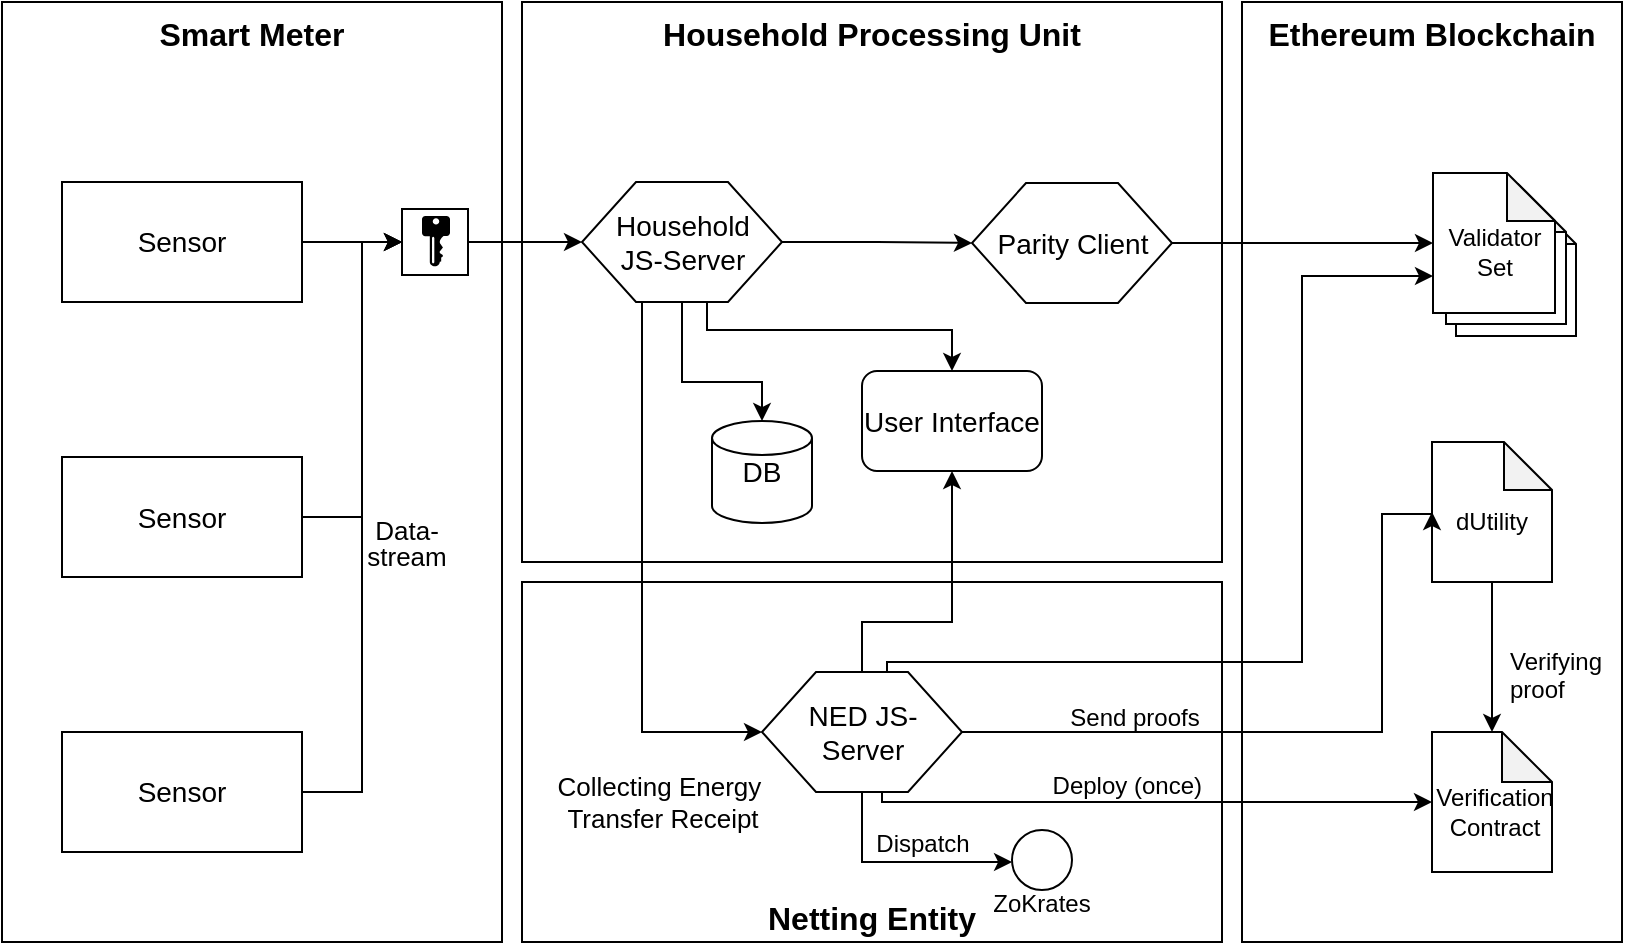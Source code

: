 <mxfile type="device" version="10.8.0"><diagram id="kvse5FUQjdF2ev0zZLCD" name="Page-1"><mxGraphModel grid="1" shadow="0" math="0" pageHeight="1169" pageWidth="827" pageScale="1" page="1" fold="1" arrows="1" connect="1" tooltips="1" guides="1" gridSize="10" dy="528" dx="842"><root><mxCell id="0" /><mxCell id="1" parent="0" /><mxCell id="sTisbkQ_U9Gc_DSeqTq8-1" value="&lt;font style=&quot;font-size: 16px&quot;&gt;&lt;b&gt;Netting Entity&lt;/b&gt;&lt;/font&gt;" parent="1" vertex="1" style="rounded=0;whiteSpace=wrap;html=1;fillColor=none;verticalAlign=bottom;"><mxGeometry as="geometry" height="180" width="350" y="350" x="270" /></mxCell><mxCell id="waGhZdvFxGytdDy7wrr2-37" value="Ethereum Blockchain" parent="1" vertex="1" style="rounded=0;whiteSpace=wrap;html=1;shadow=0;glass=0;comic=0;labelBackgroundColor=none;strokeColor=#000000;strokeWidth=1;fillColor=none;fontSize=16;verticalAlign=top;fontStyle=1"><mxGeometry as="geometry" height="470" width="190" y="60" x="630" /></mxCell><mxCell id="Pp_2tb88-1F7245_HeFr-9" value="" parent="1" vertex="1" style="shape=note;html=1;backgroundOutline=1;darkOpacity=0.05;whiteSpace=wrap;rotation=0;labelPosition=center;verticalLabelPosition=middle;align=center;verticalAlign=middle;spacingTop=9;size=24;"><mxGeometry as="geometry" height="70" width="60" y="157" x="737" /></mxCell><mxCell id="Pp_2tb88-1F7245_HeFr-11" value="" parent="1" vertex="1" style="shape=note;html=1;backgroundOutline=1;darkOpacity=0.05;whiteSpace=wrap;rotation=0;labelPosition=center;verticalLabelPosition=middle;align=center;verticalAlign=middle;spacingTop=9;size=24;"><mxGeometry as="geometry" height="70" width="60" y="151" x="732" /></mxCell><mxCell id="waGhZdvFxGytdDy7wrr2-35" value="Smart Meter" parent="1" vertex="1" style="rounded=0;whiteSpace=wrap;html=1;labelBackgroundColor=none;strokeWidth=1;fillColor=none;fontSize=16;verticalAlign=top;fontStyle=1"><mxGeometry as="geometry" height="470" width="250" y="60" x="10" /></mxCell><mxCell id="waGhZdvFxGytdDy7wrr2-6" value="" parent="1" style="edgeStyle=orthogonalEdgeStyle;rounded=0;orthogonalLoop=1;jettySize=auto;html=1;labelPosition=center;verticalLabelPosition=top;align=center;verticalAlign=bottom;spacingTop=0;endArrow=classic;endFill=1;fontSize=12;entryX=0;entryY=0.5;entryDx=0;entryDy=0;" edge="1" target="Pp_2tb88-1F7245_HeFr-13" source="waGhZdvFxGytdDy7wrr2-4"><mxGeometry as="geometry" relative="1"><mxPoint as="targetPoint" y="130" x="270" /></mxGeometry></mxCell><mxCell id="waGhZdvFxGytdDy7wrr2-32" value="&lt;p style=&quot;line-height: 100% ; font-size: 13px&quot;&gt;Data-&lt;br&gt;stream&lt;/p&gt;" parent="waGhZdvFxGytdDy7wrr2-6" vertex="1" style="text;html=1;resizable=0;points=[];align=center;verticalAlign=middle;labelBackgroundColor=none;fontSize=13;spacingLeft=3;" connectable="0"><mxGeometry as="geometry" y="1" x="-0.286" relative="1"><mxPoint as="offset" y="151" x="32.5" /></mxGeometry></mxCell><mxCell id="waGhZdvFxGytdDy7wrr2-4" value="Sensor" parent="1" vertex="1" style="rounded=0;whiteSpace=wrap;html=1;fontSize=14;"><mxGeometry as="geometry" height="60" width="120" y="150" x="40" /></mxCell><mxCell id="waGhZdvFxGytdDy7wrr2-10" value="Household Processing Unit" parent="1" vertex="1" style="rounded=0;whiteSpace=wrap;html=1;verticalAlign=top;fillColor=none;strokeWidth=1;strokeColor=#000000;perimeterSpacing=0;glass=0;shadow=0;comic=0;fontSize=16;fontStyle=1"><mxGeometry as="geometry" height="280" width="350" y="60" x="270" /></mxCell><mxCell id="waGhZdvFxGytdDy7wrr2-29" parent="1" style="edgeStyle=orthogonalEdgeStyle;rounded=0;orthogonalLoop=1;jettySize=auto;html=1;fontSize=12;entryX=0;entryY=0.5;entryDx=0;entryDy=0;entryPerimeter=0;" edge="1" target="Pp_2tb88-1F7245_HeFr-10" source="waGhZdvFxGytdDy7wrr2-14"><mxGeometry as="geometry" relative="1"><Array as="points"><mxPoint y="180" x="640" /><mxPoint y="180" x="640" /></Array></mxGeometry></mxCell><mxCell id="waGhZdvFxGytdDy7wrr2-21" parent="1" style="edgeStyle=orthogonalEdgeStyle;rounded=0;orthogonalLoop=1;jettySize=auto;html=1;entryX=0.5;entryY=0;entryDx=0;entryDy=0;entryPerimeter=0;fontSize=12;" edge="1" target="waGhZdvFxGytdDy7wrr2-19" source="waGhZdvFxGytdDy7wrr2-15"><mxGeometry as="geometry" relative="1"><Array as="points"><mxPoint y="250" x="350" /><mxPoint y="250" x="390" /></Array></mxGeometry></mxCell><mxCell id="sTisbkQ_U9Gc_DSeqTq8-24" parent="1" style="edgeStyle=orthogonalEdgeStyle;rounded=0;orthogonalLoop=1;jettySize=auto;html=1;exitX=0.625;exitY=1;exitDx=0;exitDy=0;entryX=0.5;entryY=0;entryDx=0;entryDy=0;labelBackgroundColor=none;" edge="1" target="waGhZdvFxGytdDy7wrr2-22" source="waGhZdvFxGytdDy7wrr2-15"><mxGeometry as="geometry" relative="1"><Array as="points"><mxPoint y="224" x="363" /><mxPoint y="224" x="485" /></Array></mxGeometry></mxCell><mxCell id="sTisbkQ_U9Gc_DSeqTq8-25" parent="1" style="edgeStyle=orthogonalEdgeStyle;rounded=0;orthogonalLoop=1;jettySize=auto;html=1;exitX=1;exitY=0.5;exitDx=0;exitDy=0;labelBackgroundColor=none;" edge="1" target="waGhZdvFxGytdDy7wrr2-14" source="waGhZdvFxGytdDy7wrr2-15"><mxGeometry as="geometry" relative="1" /></mxCell><mxCell id="waGhZdvFxGytdDy7wrr2-15" value="Household&lt;br style=&quot;font-size: 14px;&quot;&gt;JS-Server" parent="1" vertex="1" style="verticalLabelPosition=middle;verticalAlign=middle;strokeWidth=1;shape=hexagon;perimeter=hexagonPerimeter2;arcSize=6;size=0.27;labelPosition=center;align=center;html=1;fontSize=14;"><mxGeometry as="geometry" height="60" width="100" y="150" x="300" /></mxCell><mxCell id="waGhZdvFxGytdDy7wrr2-23" parent="1" style="edgeStyle=orthogonalEdgeStyle;rounded=0;orthogonalLoop=1;jettySize=auto;html=1;fontSize=12;entryX=0.5;entryY=1;entryDx=0;entryDy=0;exitX=0.5;exitY=0;exitDx=0;exitDy=0;" edge="1" target="waGhZdvFxGytdDy7wrr2-22" source="sTisbkQ_U9Gc_DSeqTq8-4"><mxGeometry as="geometry" relative="1"><Array as="points"><mxPoint y="370" x="440" /><mxPoint y="370" x="485" /></Array></mxGeometry></mxCell><mxCell id="waGhZdvFxGytdDy7wrr2-19" value="DB" parent="1" vertex="1" style="strokeWidth=1;html=1;shape=mxgraph.flowchart.database;whiteSpace=wrap;fillColor=#FFFFFF;fontSize=14;"><mxGeometry as="geometry" height="51" width="50" y="269.5" x="365" /></mxCell><mxCell id="waGhZdvFxGytdDy7wrr2-22" value="User Interface" parent="1" vertex="1" style="rounded=1;whiteSpace=wrap;html=1;strokeWidth=1;fillColor=#FFFFFF;fontSize=14;"><mxGeometry as="geometry" height="50" width="90" y="244.5" x="440" /></mxCell><mxCell id="hDr_GjlrVFKO46BJg51o-4" parent="1" style="edgeStyle=orthogonalEdgeStyle;rounded=0;orthogonalLoop=1;jettySize=auto;html=1;exitX=1;exitY=0.5;exitDx=0;exitDy=0;entryX=0;entryY=0.5;entryDx=0;entryDy=0;fontSize=12;" edge="1" target="Pp_2tb88-1F7245_HeFr-13" source="hDr_GjlrVFKO46BJg51o-2"><mxGeometry as="geometry" relative="1"><Array as="points"><mxPoint y="318" x="190" /><mxPoint y="180" x="190" /></Array></mxGeometry></mxCell><mxCell id="hDr_GjlrVFKO46BJg51o-2" value="Sensor" parent="1" vertex="1" style="rounded=0;whiteSpace=wrap;html=1;fontSize=14;"><mxGeometry as="geometry" height="60" width="120" y="287.5" x="40" /></mxCell><mxCell id="hDr_GjlrVFKO46BJg51o-5" parent="1" style="edgeStyle=orthogonalEdgeStyle;rounded=0;orthogonalLoop=1;jettySize=auto;html=1;exitX=1;exitY=0.5;exitDx=0;exitDy=0;entryX=0;entryY=0.5;entryDx=0;entryDy=0;fontSize=12;" edge="1" target="Pp_2tb88-1F7245_HeFr-13" source="hDr_GjlrVFKO46BJg51o-3"><mxGeometry as="geometry" relative="1"><Array as="points"><mxPoint y="455" x="190" /><mxPoint y="180" x="190" /></Array></mxGeometry></mxCell><mxCell id="hDr_GjlrVFKO46BJg51o-3" value="Sensor" parent="1" vertex="1" style="rounded=0;whiteSpace=wrap;html=1;fontSize=14;"><mxGeometry as="geometry" height="60" width="120" y="425" x="40" /></mxCell><mxCell id="sTisbkQ_U9Gc_DSeqTq8-21" parent="1" style="edgeStyle=orthogonalEdgeStyle;rounded=0;orthogonalLoop=1;jettySize=auto;html=1;exitX=0.5;exitY=1;exitDx=0;exitDy=0;exitPerimeter=0;entryX=0.5;entryY=0;entryDx=0;entryDy=0;entryPerimeter=0;labelBackgroundColor=none;" edge="1" target="sTisbkQ_U9Gc_DSeqTq8-5" source="Pp_2tb88-1F7245_HeFr-1"><mxGeometry as="geometry" relative="1" /></mxCell><mxCell id="Pp_2tb88-1F7245_HeFr-1" value="dUtility" parent="1" vertex="1" style="shape=note;html=1;backgroundOutline=1;darkOpacity=0.05;whiteSpace=wrap;rotation=0;labelPosition=center;verticalLabelPosition=middle;align=center;verticalAlign=middle;spacingTop=9;size=24;"><mxGeometry as="geometry" height="70" width="60" y="280" x="725" /></mxCell><mxCell id="Pp_2tb88-1F7245_HeFr-14" value="" parent="1" style="edgeStyle=orthogonalEdgeStyle;rounded=0;orthogonalLoop=1;jettySize=auto;html=1;" edge="1" target="waGhZdvFxGytdDy7wrr2-15" source="Pp_2tb88-1F7245_HeFr-13"><mxGeometry as="geometry" relative="1" /></mxCell><mxCell id="Pp_2tb88-1F7245_HeFr-13" value="" parent="1" vertex="1" style="whiteSpace=wrap;html=1;aspect=fixed;"><mxGeometry as="geometry" height="33" width="33" y="163.5" x="210" /></mxCell><mxCell id="Pp_2tb88-1F7245_HeFr-15" value="" parent="1" vertex="1" style="pointerEvents=1;shadow=0;dashed=0;html=1;strokeColor=none;labelPosition=center;verticalLabelPosition=bottom;verticalAlign=top;align=center;shape=mxgraph.mscae.enterprise.key_permissions;fillColor=#000000;aspect=fixed;"><mxGeometry as="geometry" height="25.2" width="14" y="167" x="220" /></mxCell><mxCell id="sTisbkQ_U9Gc_DSeqTq8-2" value="ZoKrates" parent="1" vertex="1" style="ellipse;whiteSpace=wrap;html=1;aspect=fixed;fillColor=none;labelPosition=center;verticalLabelPosition=bottom;align=center;verticalAlign=top;spacingTop=-7;"><mxGeometry as="geometry" height="30" width="30" y="474" x="515" /></mxCell><mxCell id="sTisbkQ_U9Gc_DSeqTq8-16" parent="1" style="edgeStyle=orthogonalEdgeStyle;rounded=0;orthogonalLoop=1;jettySize=auto;html=1;exitX=1;exitY=0.5;exitDx=0;exitDy=0;entryX=0;entryY=0.5;entryDx=0;entryDy=0;entryPerimeter=0;labelBackgroundColor=none;labelPosition=center;verticalLabelPosition=top;align=center;verticalAlign=bottom;" edge="1" target="Pp_2tb88-1F7245_HeFr-1" source="sTisbkQ_U9Gc_DSeqTq8-4"><mxGeometry as="geometry" relative="1"><Array as="points"><mxPoint y="425" x="700" /><mxPoint y="316" x="700" /></Array></mxGeometry></mxCell><mxCell id="sTisbkQ_U9Gc_DSeqTq8-17" value="Send proofs&lt;br&gt;" parent="sTisbkQ_U9Gc_DSeqTq8-16" vertex="1" style="text;html=1;resizable=0;points=[];align=center;verticalAlign=middle;labelBackgroundColor=none;" connectable="0"><mxGeometry as="geometry" x="-0.191" relative="1"><mxPoint as="offset" y="-7" x="-54" /></mxGeometry></mxCell><mxCell id="sTisbkQ_U9Gc_DSeqTq8-18" parent="1" style="edgeStyle=orthogonalEdgeStyle;rounded=0;orthogonalLoop=1;jettySize=auto;html=1;exitX=0.5;exitY=1;exitDx=0;exitDy=0;labelBackgroundColor=none;" edge="1" target="sTisbkQ_U9Gc_DSeqTq8-2" source="sTisbkQ_U9Gc_DSeqTq8-4"><mxGeometry as="geometry" relative="1"><Array as="points"><mxPoint y="490" x="440" /></Array></mxGeometry></mxCell><mxCell id="vyBVcNN_HKTrfvSRJcie-1" value="Dispatch&lt;br&gt;" parent="sTisbkQ_U9Gc_DSeqTq8-18" vertex="1" style="text;html=1;resizable=0;points=[];align=center;verticalAlign=bottom;labelBackgroundColor=none;" connectable="0"><mxGeometry as="geometry" y="18" x="-0.4" relative="1"><mxPoint as="offset" y="1" x="12" /></mxGeometry></mxCell><mxCell id="sTisbkQ_U9Gc_DSeqTq8-22" parent="1" style="edgeStyle=orthogonalEdgeStyle;rounded=0;orthogonalLoop=1;jettySize=auto;html=1;labelBackgroundColor=none;" edge="1" target="sTisbkQ_U9Gc_DSeqTq8-5" source="sTisbkQ_U9Gc_DSeqTq8-4"><mxGeometry as="geometry" relative="1"><Array as="points"><mxPoint y="460" x="450" /></Array></mxGeometry></mxCell><mxCell id="sTisbkQ_U9Gc_DSeqTq8-23" value="Deploy (once)&lt;br&gt;" parent="sTisbkQ_U9Gc_DSeqTq8-22" vertex="1" style="text;html=1;resizable=0;points=[];align=right;verticalAlign=bottom;labelBackgroundColor=none;labelPosition=left;verticalLabelPosition=top;" connectable="0"><mxGeometry as="geometry" y="2" x="0.312" relative="1"><mxPoint as="offset" y="2" x="-18.5" /></mxGeometry></mxCell><mxCell id="sTisbkQ_U9Gc_DSeqTq8-26" parent="1" style="edgeStyle=orthogonalEdgeStyle;rounded=0;orthogonalLoop=1;jettySize=auto;html=1;exitX=0.625;exitY=0;exitDx=0;exitDy=0;labelBackgroundColor=none;" edge="1" target="Pp_2tb88-1F7245_HeFr-10" source="sTisbkQ_U9Gc_DSeqTq8-4"><mxGeometry as="geometry" relative="1"><Array as="points"><mxPoint y="390" x="452" /><mxPoint y="390" x="660" /><mxPoint y="197" x="660" /></Array></mxGeometry></mxCell><mxCell id="sTisbkQ_U9Gc_DSeqTq8-4" value="NED JS-&lt;br&gt;Server" parent="1" vertex="1" style="verticalLabelPosition=middle;verticalAlign=middle;strokeWidth=1;shape=hexagon;perimeter=hexagonPerimeter2;arcSize=6;size=0.27;labelPosition=center;align=center;html=1;fontSize=14;"><mxGeometry as="geometry" height="60" width="100" y="395" x="390" /></mxCell><mxCell id="sTisbkQ_U9Gc_DSeqTq8-5" value="Verification Contract&lt;br&gt;" parent="1" vertex="1" style="shape=note;html=1;backgroundOutline=1;darkOpacity=0.05;whiteSpace=wrap;rotation=0;labelPosition=center;verticalLabelPosition=middle;align=center;verticalAlign=middle;spacingTop=9;size=25;spacingLeft=3;"><mxGeometry as="geometry" height="70" width="60" y="425" x="725" /></mxCell><mxCell id="sTisbkQ_U9Gc_DSeqTq8-8" parent="1" style="edgeStyle=orthogonalEdgeStyle;rounded=0;orthogonalLoop=1;jettySize=auto;html=1;strokeColor=#000000;startArrow=none;startFill=0;fontSize=12;entryX=0;entryY=0.5;entryDx=0;entryDy=0;" edge="1" target="sTisbkQ_U9Gc_DSeqTq8-4" source="waGhZdvFxGytdDy7wrr2-15"><mxGeometry as="geometry" relative="1"><Array as="points"><mxPoint y="425" x="330" /></Array><mxPoint as="sourcePoint" y="149.647" x="361.706" /><mxPoint as="targetPoint" y="450" x="220" /></mxGeometry></mxCell><mxCell id="sTisbkQ_U9Gc_DSeqTq8-9" value="Collecting Energy&amp;nbsp;&lt;br&gt;Transfer Receipt" parent="sTisbkQ_U9Gc_DSeqTq8-8" vertex="1" style="text;html=1;resizable=0;points=[];align=center;verticalAlign=middle;labelBackgroundColor=none;fontSize=13;" connectable="0"><mxGeometry as="geometry" y="-1" x="0.108" relative="1"><mxPoint as="offset" y="97.5" x="11" /></mxGeometry></mxCell><mxCell id="waGhZdvFxGytdDy7wrr2-14" value="Parity Client" parent="1" vertex="1" style="verticalLabelPosition=middle;verticalAlign=middle;html=1;strokeWidth=1;shape=hexagon;perimeter=hexagonPerimeter2;arcSize=6;size=0.27;fontSize=14;labelPosition=center;align=center;"><mxGeometry as="geometry" height="60" width="100" y="150.5" x="495" /></mxCell><mxCell id="Pp_2tb88-1F7245_HeFr-10" value="Validator Set&lt;br&gt;" parent="1" vertex="1" style="shape=note;html=1;backgroundOutline=1;darkOpacity=0.05;whiteSpace=wrap;rotation=0;labelPosition=center;verticalLabelPosition=middle;align=center;verticalAlign=middle;spacingTop=9;size=24;"><mxGeometry as="geometry" height="70" width="61" y="145.5" x="725.5" /></mxCell><mxCell id="sTisbkQ_U9Gc_DSeqTq8-20" value="Verifying&amp;nbsp;&lt;br&gt;proof" parent="1" vertex="1" style="text;html=1;resizable=0;points=[];autosize=1;align=left;verticalAlign=top;spacingTop=-4;"><mxGeometry as="geometry" height="30" width="70" y="380" x="762" /></mxCell></root></mxGraphModel></diagram></mxfile>